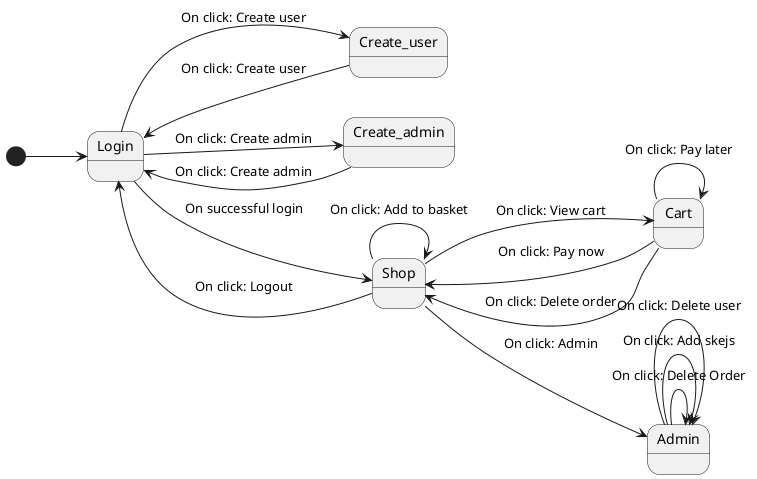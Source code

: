 @startuml
'https://plantuml.com/state-diagram

left to right direction

[*] --> Login

Login --> Create_user: On click: Create user
Create_user --> Login: On click: Create user
Login --> Create_admin: On click: Create admin
Create_admin --> Login: On click: Create admin
Login --> Shop: On successful login

Shop --> Shop: On click: Add to basket
Shop --> Cart: On click: View cart
Shop --> Admin: On click: Admin
Shop --> Login: On click: Logout

Cart --> Shop: On click: Pay now
Cart --> Cart: On click: Pay later
Cart --> Shop: On click: Delete order


Admin --> Admin: On click: Delete Order
Admin --> Admin: On click: Add skejs
Admin --> Admin: On click: Delete user





@enduml